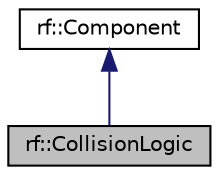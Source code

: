 digraph "rf::CollisionLogic"
{
  edge [fontname="Helvetica",fontsize="10",labelfontname="Helvetica",labelfontsize="10"];
  node [fontname="Helvetica",fontsize="10",shape=record];
  Node0 [label="rf::CollisionLogic",height=0.2,width=0.4,color="black", fillcolor="grey75", style="filled", fontcolor="black"];
  Node1 -> Node0 [dir="back",color="midnightblue",fontsize="10",style="solid",fontname="Helvetica"];
  Node1 [label="rf::Component",height=0.2,width=0.4,color="black", fillcolor="white", style="filled",URL="$classrf_1_1_component.html",tooltip="Base component class. "];
}
